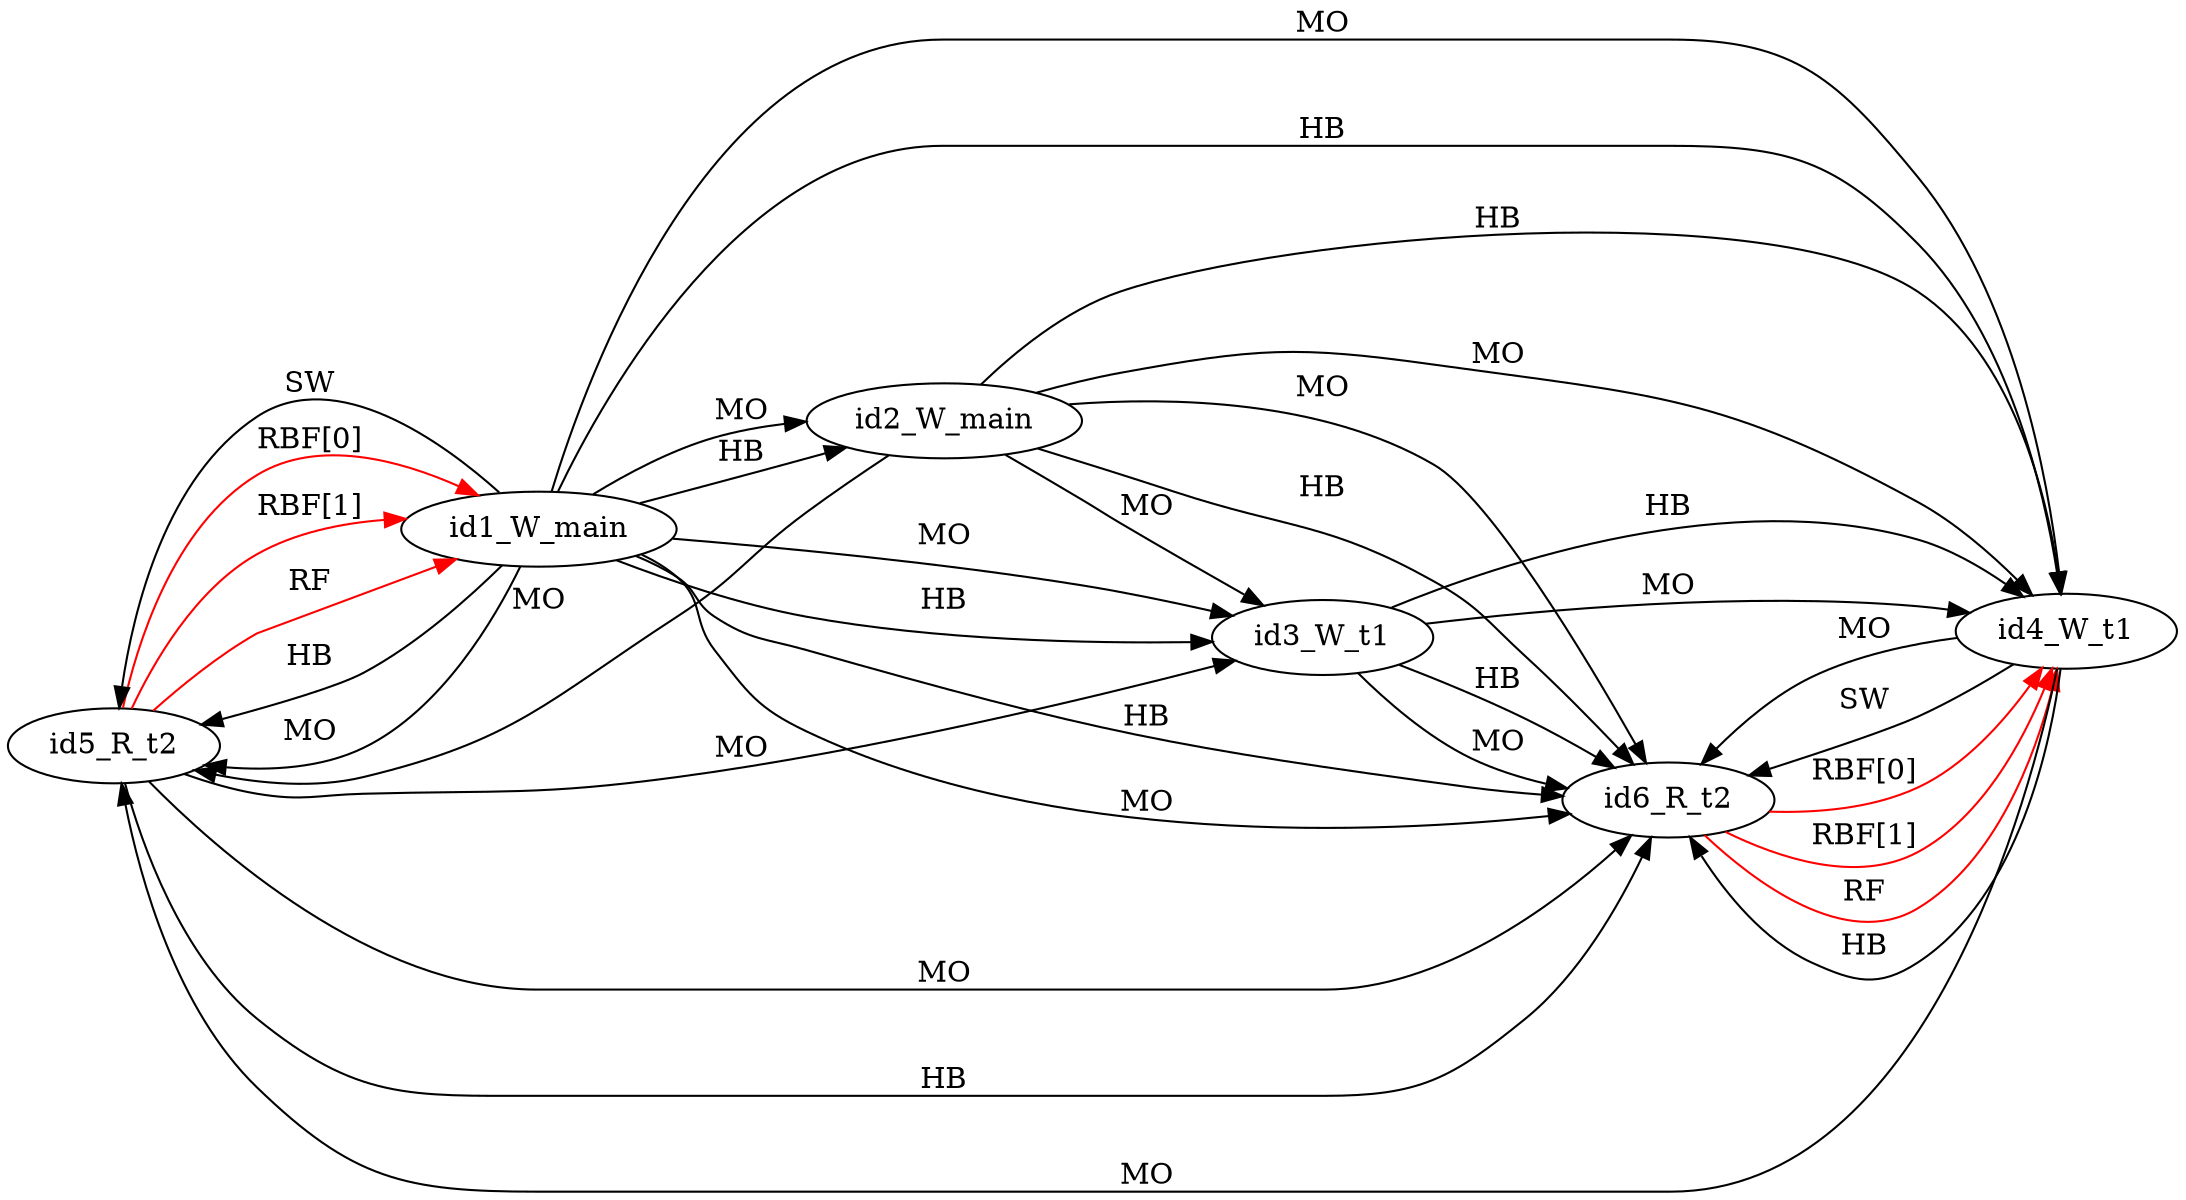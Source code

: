 digraph memory_model {
rankdir=LR;
id5_R_t2 -> id1_W_main [label = "RBF[0]", color="red"];
id5_R_t2 -> id1_W_main [label = "RBF[1]", color="red"];
id6_R_t2 -> id4_W_t1 [label = "RBF[0]", color="red"];
id6_R_t2 -> id4_W_t1 [label = "RBF[1]", color="red"];
id5_R_t2 -> id1_W_main [label = "RF", color="red"];
id6_R_t2 -> id4_W_t1 [label = "RF", color="red"];
id1_W_main -> id2_W_main [label = "HB", color="black"];
id3_W_t1 -> id4_W_t1 [label = "HB", color="black"];
id5_R_t2 -> id6_R_t2 [label = "HB", color="black"];
id1_W_main -> id3_W_t1 [label = "HB", color="black"];
id1_W_main -> id4_W_t1 [label = "HB", color="black"];
id1_W_main -> id5_R_t2 [label = "HB", color="black"];
id1_W_main -> id6_R_t2 [label = "HB", color="black"];
id2_W_main -> id4_W_t1 [label = "HB", color="black"];
id2_W_main -> id6_R_t2 [label = "HB", color="black"];
id3_W_t1 -> id6_R_t2 [label = "HB", color="black"];
id4_W_t1 -> id6_R_t2 [label = "HB", color="black"];
id1_W_main -> id2_W_main [label = "MO", color="black"];
id3_W_t1 -> id4_W_t1 [label = "MO", color="black"];
id5_R_t2 -> id6_R_t2 [label = "MO", color="black"];
id1_W_main -> id3_W_t1 [label = "MO", color="black"];
id1_W_main -> id4_W_t1 [label = "MO", color="black"];
id1_W_main -> id5_R_t2 [label = "MO", color="black"];
id1_W_main -> id6_R_t2 [label = "MO", color="black"];
id2_W_main -> id3_W_t1 [label = "MO", color="black"];
id2_W_main -> id4_W_t1 [label = "MO", color="black"];
id2_W_main -> id5_R_t2 [label = "MO", color="black"];
id2_W_main -> id6_R_t2 [label = "MO", color="black"];
id3_W_t1 -> id6_R_t2 [label = "MO", color="black"];
id4_W_t1 -> id5_R_t2 [label = "MO", color="black"];
id4_W_t1 -> id6_R_t2 [label = "MO", color="black"];
id5_R_t2 -> id3_W_t1 [label = "MO", color="black"];
id1_W_main -> id5_R_t2 [label = "SW", color="black"];
id4_W_t1 -> id6_R_t2 [label = "SW", color="black"];
}